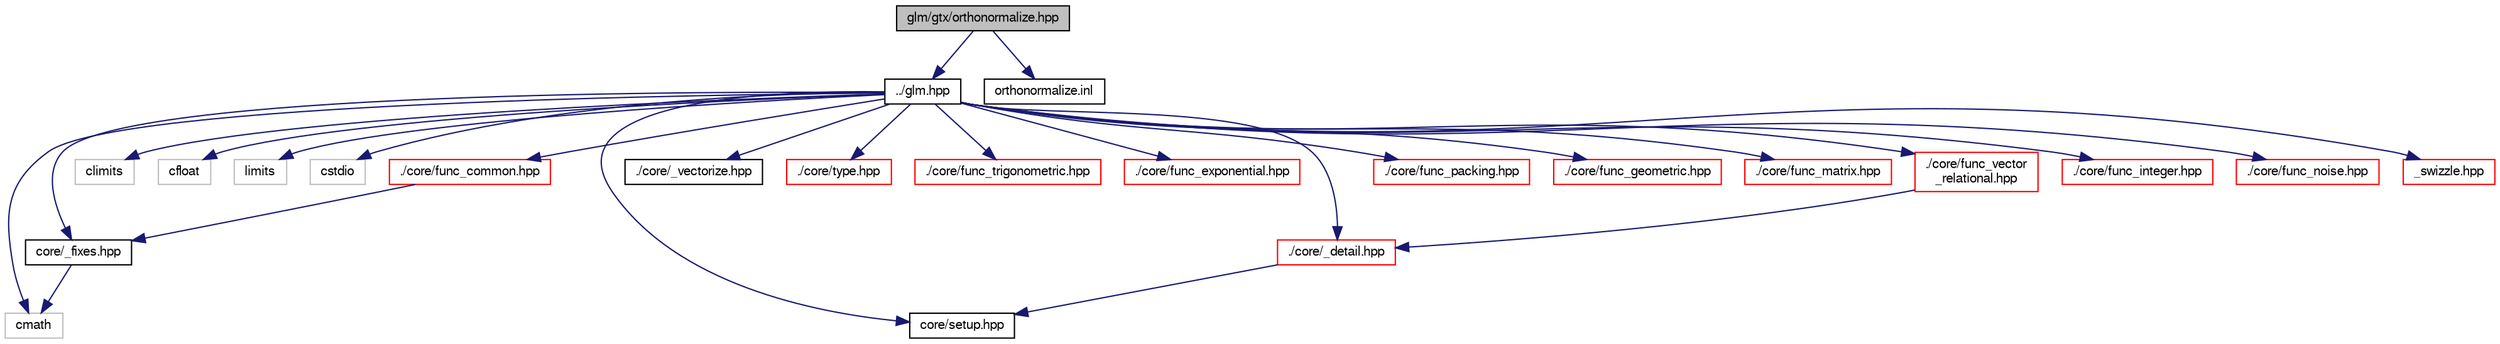 digraph "glm/gtx/orthonormalize.hpp"
{
  edge [fontname="FreeSans",fontsize="10",labelfontname="FreeSans",labelfontsize="10"];
  node [fontname="FreeSans",fontsize="10",shape=record];
  Node1 [label="glm/gtx/orthonormalize.hpp",height=0.2,width=0.4,color="black", fillcolor="grey75", style="filled" fontcolor="black"];
  Node1 -> Node2 [color="midnightblue",fontsize="10",style="solid",fontname="FreeSans"];
  Node2 [label="../glm.hpp",height=0.2,width=0.4,color="black", fillcolor="white", style="filled",URL="$da/d21/glm_8hpp.html"];
  Node2 -> Node3 [color="midnightblue",fontsize="10",style="solid",fontname="FreeSans"];
  Node3 [label="core/_fixes.hpp",height=0.2,width=0.4,color="black", fillcolor="white", style="filled",URL="$d7/d3e/__fixes_8hpp.html"];
  Node3 -> Node4 [color="midnightblue",fontsize="10",style="solid",fontname="FreeSans"];
  Node4 [label="cmath",height=0.2,width=0.4,color="grey75", fillcolor="white", style="filled"];
  Node2 -> Node4 [color="midnightblue",fontsize="10",style="solid",fontname="FreeSans"];
  Node2 -> Node5 [color="midnightblue",fontsize="10",style="solid",fontname="FreeSans"];
  Node5 [label="climits",height=0.2,width=0.4,color="grey75", fillcolor="white", style="filled"];
  Node2 -> Node6 [color="midnightblue",fontsize="10",style="solid",fontname="FreeSans"];
  Node6 [label="cfloat",height=0.2,width=0.4,color="grey75", fillcolor="white", style="filled"];
  Node2 -> Node7 [color="midnightblue",fontsize="10",style="solid",fontname="FreeSans"];
  Node7 [label="limits",height=0.2,width=0.4,color="grey75", fillcolor="white", style="filled"];
  Node2 -> Node8 [color="midnightblue",fontsize="10",style="solid",fontname="FreeSans"];
  Node8 [label="cstdio",height=0.2,width=0.4,color="grey75", fillcolor="white", style="filled"];
  Node2 -> Node9 [color="midnightblue",fontsize="10",style="solid",fontname="FreeSans"];
  Node9 [label="core/setup.hpp",height=0.2,width=0.4,color="black", fillcolor="white", style="filled",URL="$d2/d6a/setup_8hpp.html"];
  Node2 -> Node10 [color="midnightblue",fontsize="10",style="solid",fontname="FreeSans"];
  Node10 [label="./core/_detail.hpp",height=0.2,width=0.4,color="red", fillcolor="white", style="filled",URL="$de/d9a/__detail_8hpp.html"];
  Node10 -> Node9 [color="midnightblue",fontsize="10",style="solid",fontname="FreeSans"];
  Node2 -> Node11 [color="midnightblue",fontsize="10",style="solid",fontname="FreeSans"];
  Node11 [label="./core/_vectorize.hpp",height=0.2,width=0.4,color="black", fillcolor="white", style="filled",URL="$da/d9e/__vectorize_8hpp.html"];
  Node2 -> Node12 [color="midnightblue",fontsize="10",style="solid",fontname="FreeSans"];
  Node12 [label="./core/type.hpp",height=0.2,width=0.4,color="red", fillcolor="white", style="filled",URL="$da/d72/type_8hpp.html"];
  Node2 -> Node13 [color="midnightblue",fontsize="10",style="solid",fontname="FreeSans"];
  Node13 [label="./core/func_trigonometric.hpp",height=0.2,width=0.4,color="red", fillcolor="white", style="filled",URL="$da/d21/func__trigonometric_8hpp.html"];
  Node2 -> Node14 [color="midnightblue",fontsize="10",style="solid",fontname="FreeSans"];
  Node14 [label="./core/func_exponential.hpp",height=0.2,width=0.4,color="red", fillcolor="white", style="filled",URL="$d2/ddb/func__exponential_8hpp.html"];
  Node2 -> Node15 [color="midnightblue",fontsize="10",style="solid",fontname="FreeSans"];
  Node15 [label="./core/func_common.hpp",height=0.2,width=0.4,color="red", fillcolor="white", style="filled",URL="$da/d88/func__common_8hpp.html"];
  Node15 -> Node3 [color="midnightblue",fontsize="10",style="solid",fontname="FreeSans"];
  Node2 -> Node16 [color="midnightblue",fontsize="10",style="solid",fontname="FreeSans"];
  Node16 [label="./core/func_packing.hpp",height=0.2,width=0.4,color="red", fillcolor="white", style="filled",URL="$d1/d96/func__packing_8hpp.html"];
  Node2 -> Node17 [color="midnightblue",fontsize="10",style="solid",fontname="FreeSans"];
  Node17 [label="./core/func_geometric.hpp",height=0.2,width=0.4,color="red", fillcolor="white", style="filled",URL="$d3/dad/func__geometric_8hpp.html"];
  Node2 -> Node18 [color="midnightblue",fontsize="10",style="solid",fontname="FreeSans"];
  Node18 [label="./core/func_matrix.hpp",height=0.2,width=0.4,color="red", fillcolor="white", style="filled",URL="$db/d1a/func__matrix_8hpp.html"];
  Node2 -> Node19 [color="midnightblue",fontsize="10",style="solid",fontname="FreeSans"];
  Node19 [label="./core/func_vector\l_relational.hpp",height=0.2,width=0.4,color="red", fillcolor="white", style="filled",URL="$d7/d8c/func__vector__relational_8hpp.html"];
  Node19 -> Node10 [color="midnightblue",fontsize="10",style="solid",fontname="FreeSans"];
  Node2 -> Node20 [color="midnightblue",fontsize="10",style="solid",fontname="FreeSans"];
  Node20 [label="./core/func_integer.hpp",height=0.2,width=0.4,color="red", fillcolor="white", style="filled",URL="$d6/df0/func__integer_8hpp.html"];
  Node2 -> Node21 [color="midnightblue",fontsize="10",style="solid",fontname="FreeSans"];
  Node21 [label="./core/func_noise.hpp",height=0.2,width=0.4,color="red", fillcolor="white", style="filled",URL="$d2/d1e/func__noise_8hpp.html"];
  Node2 -> Node22 [color="midnightblue",fontsize="10",style="solid",fontname="FreeSans"];
  Node22 [label="_swizzle.hpp",height=0.2,width=0.4,color="red", fillcolor="white", style="filled",URL="$d6/dab/__swizzle_8hpp.html"];
  Node1 -> Node23 [color="midnightblue",fontsize="10",style="solid",fontname="FreeSans"];
  Node23 [label="orthonormalize.inl",height=0.2,width=0.4,color="black", fillcolor="white", style="filled",URL="$db/dde/orthonormalize_8inl.html"];
}
